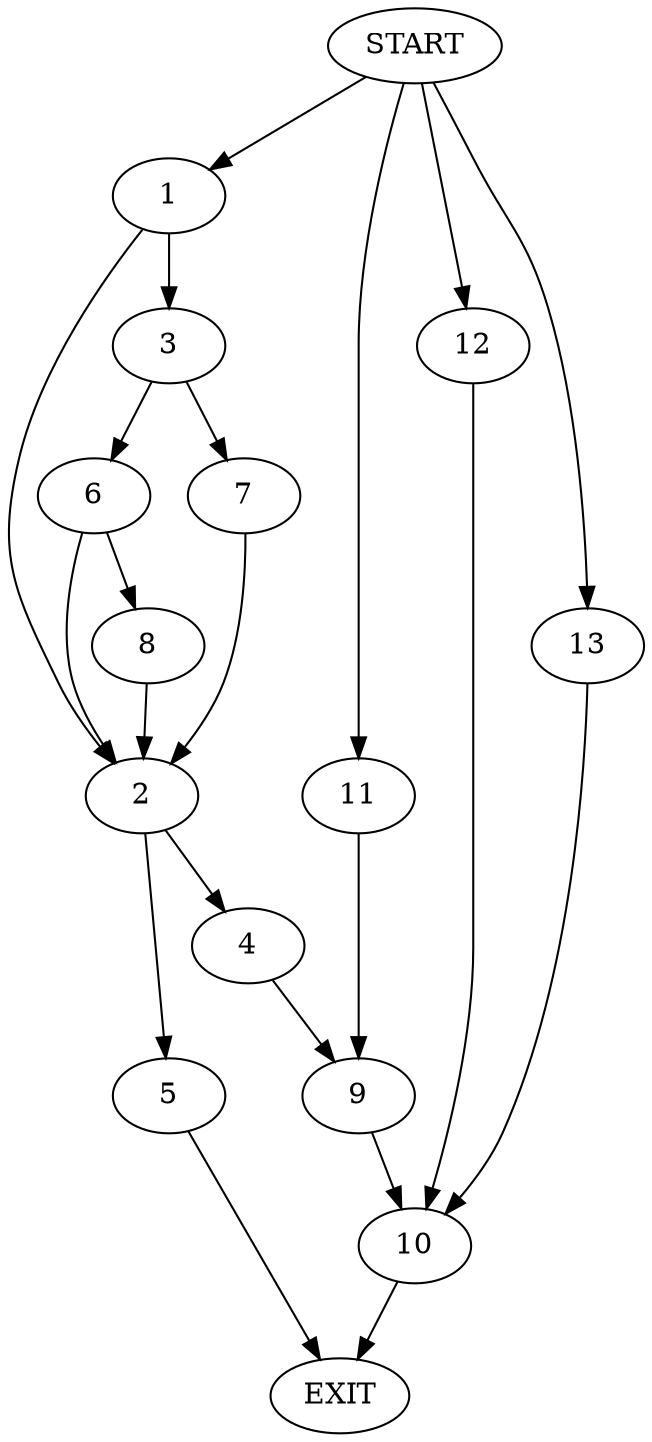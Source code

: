 digraph {
0 [label="START"]
14 [label="EXIT"]
0 -> 1
1 -> 2
1 -> 3
2 -> 4
2 -> 5
3 -> 6
3 -> 7
6 -> 2
6 -> 8
7 -> 2
8 -> 2
5 -> 14
4 -> 9
9 -> 10
0 -> 11
11 -> 9
10 -> 14
0 -> 12
12 -> 10
0 -> 13
13 -> 10
}
